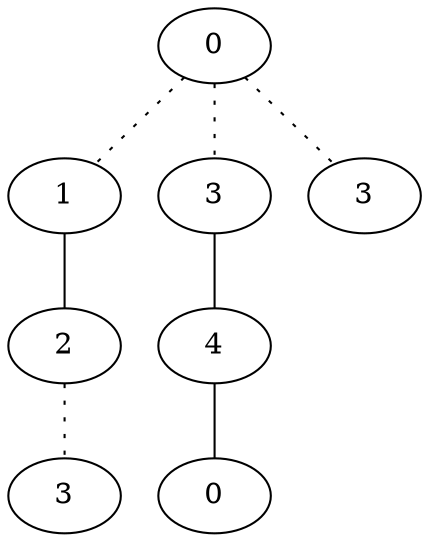 graph {
a0[label=0];
a1[label=1];
a2[label=2];
a3[label=3];
a4[label=3];
a5[label=4];
a6[label=0];
a7[label=3];
a0 -- a1 [style=dotted];
a0 -- a4 [style=dotted];
a0 -- a7 [style=dotted];
a1 -- a2;
a2 -- a3 [style=dotted];
a4 -- a5;
a5 -- a6;
}
